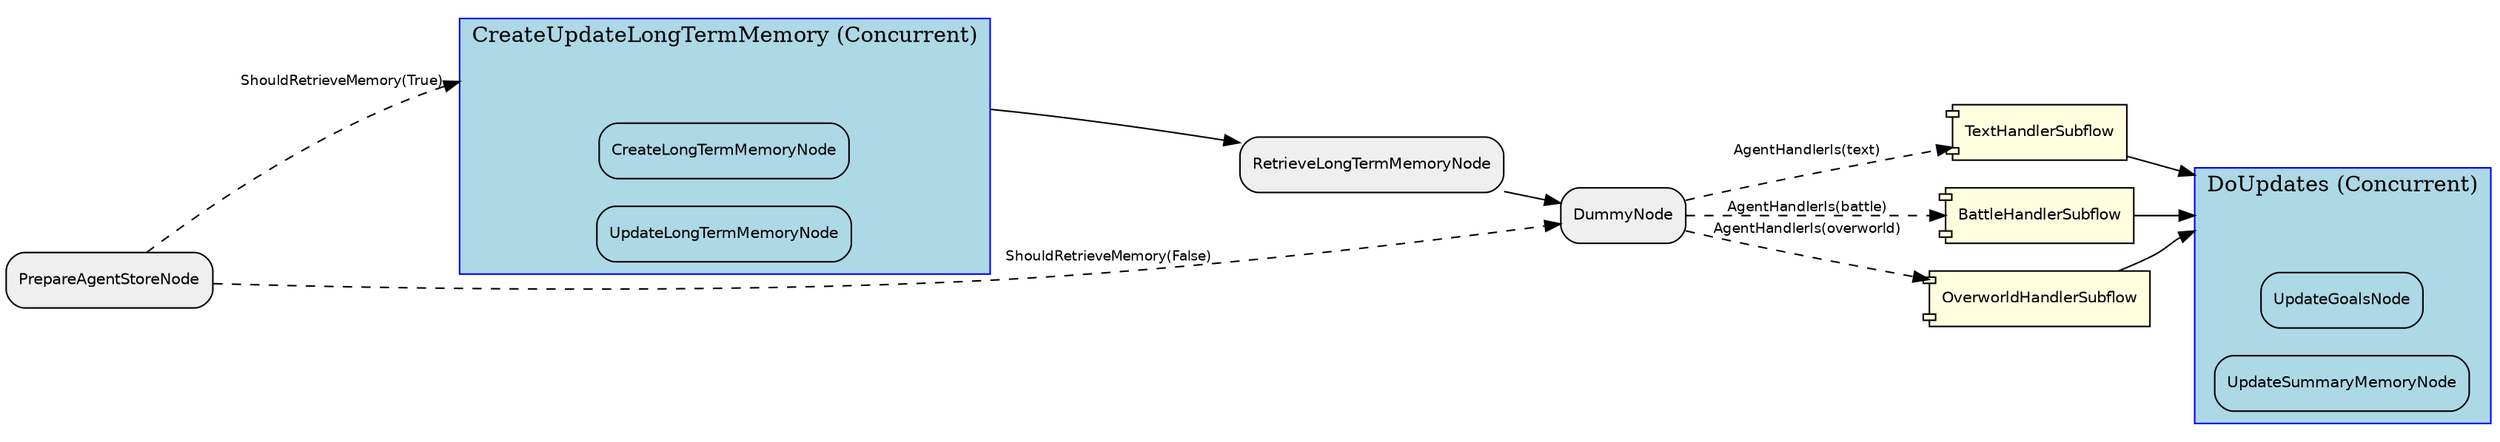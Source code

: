 digraph "G" {
  rankdir=LR;
  compound=true;
  node [shape=box, style="rounded,filled", fillcolor="#EFEFEF", fontname="Helvetica", fontsize=10];
  edge [fontname="Helvetica", fontsize=9];
  subgraph "cluster_yr0N3b419Lz5syolfQg82" {
    label="DoUpdates (Concurrent)";
    style="filled"; fillcolor="lightblue"; color="blue";
    node [fillcolor="lightblue", style="filled,rounded"];
    "yr0N3b419Lz5syolfQg82__entry" [label="", shape=point, width=0.01, style=invis];
    "yr0N3b419Lz5syolfQg82__exit"  [label="", shape=point, width=0.01, style=invis];
    JqnAI7C8dToOK1fTL5eZo [label="UpdateGoalsNode"];
    "6ozgL30RaPGuxezzRLGLi" [label="UpdateSummaryMemoryNode"];
  }
  subgraph "cluster_HgsX5B4iz7p4IQap4c9br" {
    label="CreateUpdateLongTermMemory (Concurrent)";
    style="filled"; fillcolor="lightblue"; color="blue";
    node [fillcolor="lightblue", style="filled,rounded"];
    "HgsX5B4iz7p4IQap4c9br__entry" [label="", shape=point, width=0.01, style=invis];
    "HgsX5B4iz7p4IQap4c9br__exit"  [label="", shape=point, width=0.01, style=invis];
    gh62H5SmLv3vY4DktEvdC [label="CreateLongTermMemoryNode"];
    grWIOyXkE9Wqsh8H3tL78 [label="UpdateLongTermMemoryNode"];
  }
  hwGOEpBNuby3kQ85Qic7Z [label="DummyNode"];
  hTcnekvwiawNXUFuoyRGi [label="TextHandlerSubflow", shape=component, style="filled,rounded", fillcolor="lightyellow"];
  pkJbi0LbEmPG9d462MI73 [label="RetrieveLongTermMemoryNode"];
  "6ozgL30RaPGuxezzRLGLi" [label="UpdateSummaryMemoryNode"];
  YaxBJReH54RipkYyCN7Bf [label="BattleHandlerSubflow", shape=component, style="filled,rounded", fillcolor="lightyellow"];
  "0u67pB4PA9Fmq7XnnHjGl" [label="OverworldHandlerSubflow", shape=component, style="filled,rounded", fillcolor="lightyellow"];
  grWIOyXkE9Wqsh8H3tL78 [label="UpdateLongTermMemoryNode"];
  gh62H5SmLv3vY4DktEvdC [label="CreateLongTermMemoryNode"];
  JqnAI7C8dToOK1fTL5eZo [label="UpdateGoalsNode"];
  TLViOqSjzbyO6WTFPEfr4 [label="PrepareAgentStoreNode"];
  TLViOqSjzbyO6WTFPEfr4 -> HgsX5B4iz7p4IQap4c9br__entry [lhead="cluster_HgsX5B4iz7p4IQap4c9br", style="dashed", label="ShouldRetrieveMemory(True)"];
  HgsX5B4iz7p4IQap4c9br__exit -> pkJbi0LbEmPG9d462MI73 [ltail="cluster_HgsX5B4iz7p4IQap4c9br", style="solid"];
  TLViOqSjzbyO6WTFPEfr4 -> hwGOEpBNuby3kQ85Qic7Z [style="dashed", label="ShouldRetrieveMemory(False)"];
  pkJbi0LbEmPG9d462MI73 -> hwGOEpBNuby3kQ85Qic7Z [style="solid"];
  hwGOEpBNuby3kQ85Qic7Z -> "0u67pB4PA9Fmq7XnnHjGl" [style="dashed", label="AgentHandlerIs(overworld)"];
  hwGOEpBNuby3kQ85Qic7Z -> YaxBJReH54RipkYyCN7Bf [style="dashed", label="AgentHandlerIs(battle)"];
  hwGOEpBNuby3kQ85Qic7Z -> hTcnekvwiawNXUFuoyRGi [style="dashed", label="AgentHandlerIs(text)"];
  hTcnekvwiawNXUFuoyRGi -> yr0N3b419Lz5syolfQg82__entry [lhead="cluster_yr0N3b419Lz5syolfQg82", style="solid"];
  YaxBJReH54RipkYyCN7Bf -> yr0N3b419Lz5syolfQg82__entry [lhead="cluster_yr0N3b419Lz5syolfQg82", style="solid"];
  "0u67pB4PA9Fmq7XnnHjGl" -> yr0N3b419Lz5syolfQg82__entry [lhead="cluster_yr0N3b419Lz5syolfQg82", style="solid"];
}
